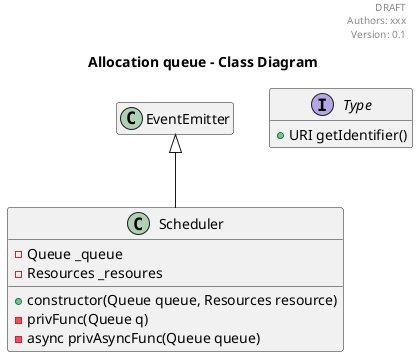 @startuml

header
DRAFT
Authors: xxx
Version: 0.1
endheader

hide empty members

title Allocation queue - Class Diagram


interface Type {
    +URI getIdentifier()
}

class Scheduler {
    +constructor(Queue queue, Resources resource)
    -privFunc(Queue q)
    -async privAsyncFunc(Queue queue)
    -Queue _queue
    -Resources _resoures
}


class EventEmitter
Scheduler -up-|> EventEmitter


@enduml
